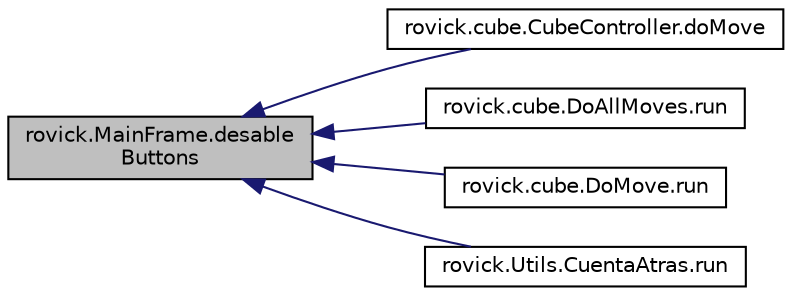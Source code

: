 digraph "rovick.MainFrame.desableButtons"
{
  edge [fontname="Helvetica",fontsize="10",labelfontname="Helvetica",labelfontsize="10"];
  node [fontname="Helvetica",fontsize="10",shape=record];
  rankdir="LR";
  Node18 [label="rovick.MainFrame.desable\lButtons",height=0.2,width=0.4,color="black", fillcolor="grey75", style="filled", fontcolor="black"];
  Node18 -> Node19 [dir="back",color="midnightblue",fontsize="10",style="solid",fontname="Helvetica"];
  Node19 [label="rovick.cube.CubeController.doMove",height=0.2,width=0.4,color="black", fillcolor="white", style="filled",URL="$classrovick_1_1cube_1_1CubeController.html#a2479be2cad3321bf55483c5b005066c5",tooltip="Metodo que envia al arduino la orden de hacer un movimiento. "];
  Node18 -> Node20 [dir="back",color="midnightblue",fontsize="10",style="solid",fontname="Helvetica"];
  Node20 [label="rovick.cube.DoAllMoves.run",height=0.2,width=0.4,color="black", fillcolor="white", style="filled",URL="$classrovick_1_1cube_1_1DoAllMoves.html#a19f19c1e0e3f4b224170839f2233997c"];
  Node18 -> Node21 [dir="back",color="midnightblue",fontsize="10",style="solid",fontname="Helvetica"];
  Node21 [label="rovick.cube.DoMove.run",height=0.2,width=0.4,color="black", fillcolor="white", style="filled",URL="$classrovick_1_1cube_1_1DoMove.html#a3adf1a9b26085543a0a33eb126b7bd5b"];
  Node18 -> Node22 [dir="back",color="midnightblue",fontsize="10",style="solid",fontname="Helvetica"];
  Node22 [label="rovick.Utils.CuentaAtras.run",height=0.2,width=0.4,color="black", fillcolor="white", style="filled",URL="$classrovick_1_1Utils_1_1CuentaAtras.html#aabd60572d54245e890b235d5bf4874db"];
}
